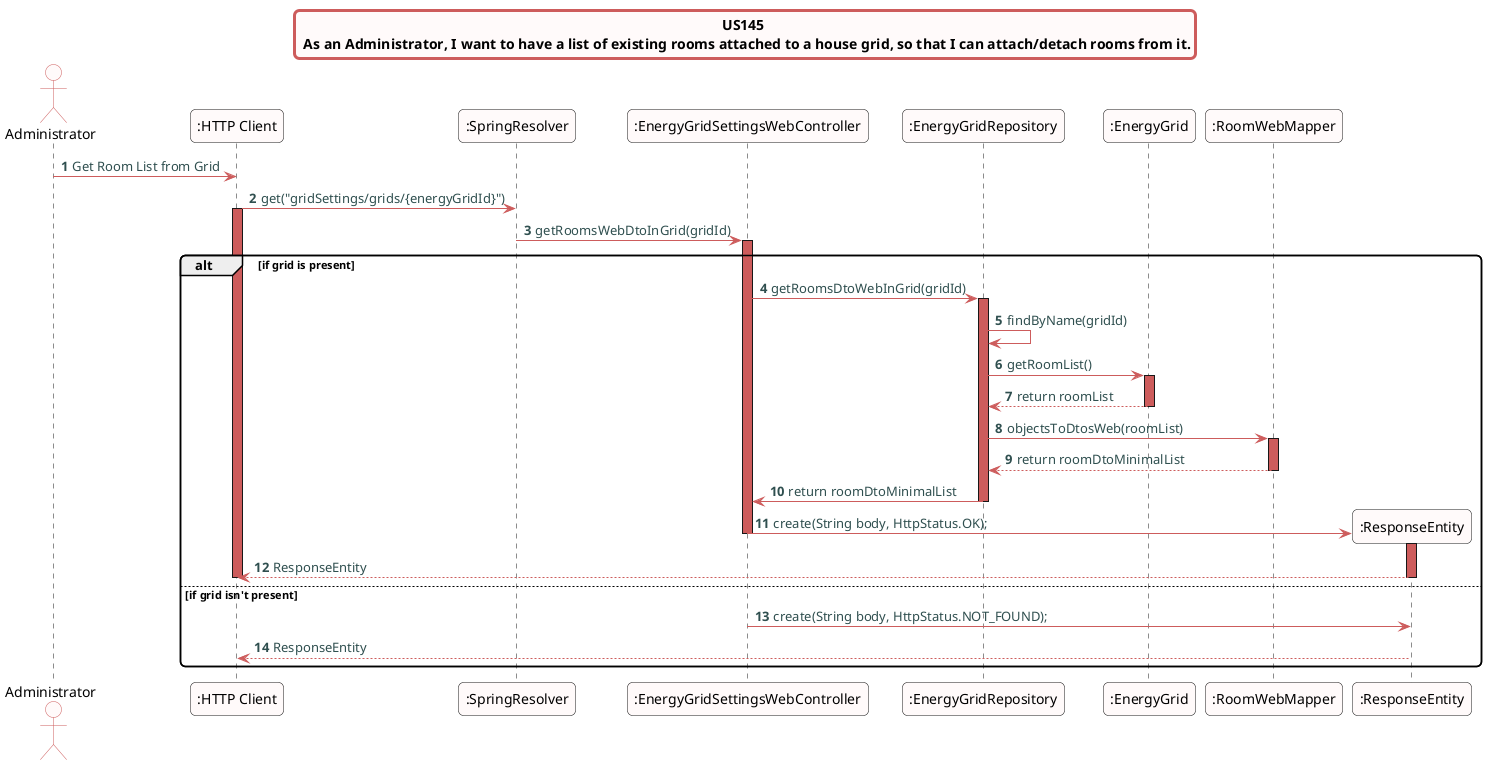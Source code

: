 @startuml
skinparam titleBorderRoundCorner 10
skinparam titleBorderThickness 3
skinparam titleBorderColor indianred
skinparam titleBackgroundColor snow
skinparam FontName quicksand

skinparam actor {
  BorderColor indianred
  backgroundColor Snow
  }

skinparam sequence {
  LifeLineBackgroundColor indianred
  ParticipantBackgroundColor snow
}

skinparam roundcorner 10

skinparam component {
  arrowThickness 1
  ArrowFontName Verdana
  ArrowColor indianred
  ArrowFontColor darkslategrey
}

title US145 \n As an Administrator, I want to have a list of existing rooms attached to a house grid, so that I can attach/detach rooms from it.
autonumber
actor "Administrator"
"Administrator" -> ":HTTP Client":  Get Room List from Grid
":HTTP Client" -> ":SpringResolver": get("gridSettings/grids/{energyGridId}")
activate ":HTTP Client"
":SpringResolver" -> ":EnergyGridSettingsWebController": getRoomsWebDtoInGrid(gridId)
activate ":EnergyGridSettingsWebController"
alt if grid is present
":EnergyGridSettingsWebController" -> ":EnergyGridRepository": getRoomsDtoWebInGrid(gridId)
activate ":EnergyGridRepository"
":EnergyGridRepository" -> ":EnergyGridRepository": findByName(gridId)
":EnergyGridRepository" -> ":EnergyGrid": getRoomList()
activate ":EnergyGrid"
":EnergyGrid" --> ":EnergyGridRepository" : return roomList
deactivate ":EnergyGrid"
":EnergyGridRepository" -> ":RoomWebMapper": objectsToDtosWeb(roomList)
activate ":RoomWebMapper"
":RoomWebMapper" --> ":EnergyGridRepository" : return roomDtoMinimalList
deactivate ":RoomWebMapper"
":EnergyGridRepository" -> ":EnergyGridSettingsWebController" : return roomDtoMinimalList
deactivate ":EnergyGridRepository"
create ":ResponseEntity"
":EnergyGridSettingsWebController" -> ":ResponseEntity": create(String body, HttpStatus.OK);
activate ":ResponseEntity"
deactivate ":EnergyGridSettingsWebController"
":ResponseEntity" --> ":HTTP Client": ResponseEntity
deactivate ":ResponseEntity"
deactivate ":HTTP Client"
else if grid isn't present
":EnergyGridSettingsWebController" -> ":ResponseEntity": create(String body, HttpStatus.NOT_FOUND);
":ResponseEntity" --> ":HTTP Client": ResponseEntity
end
@enduml